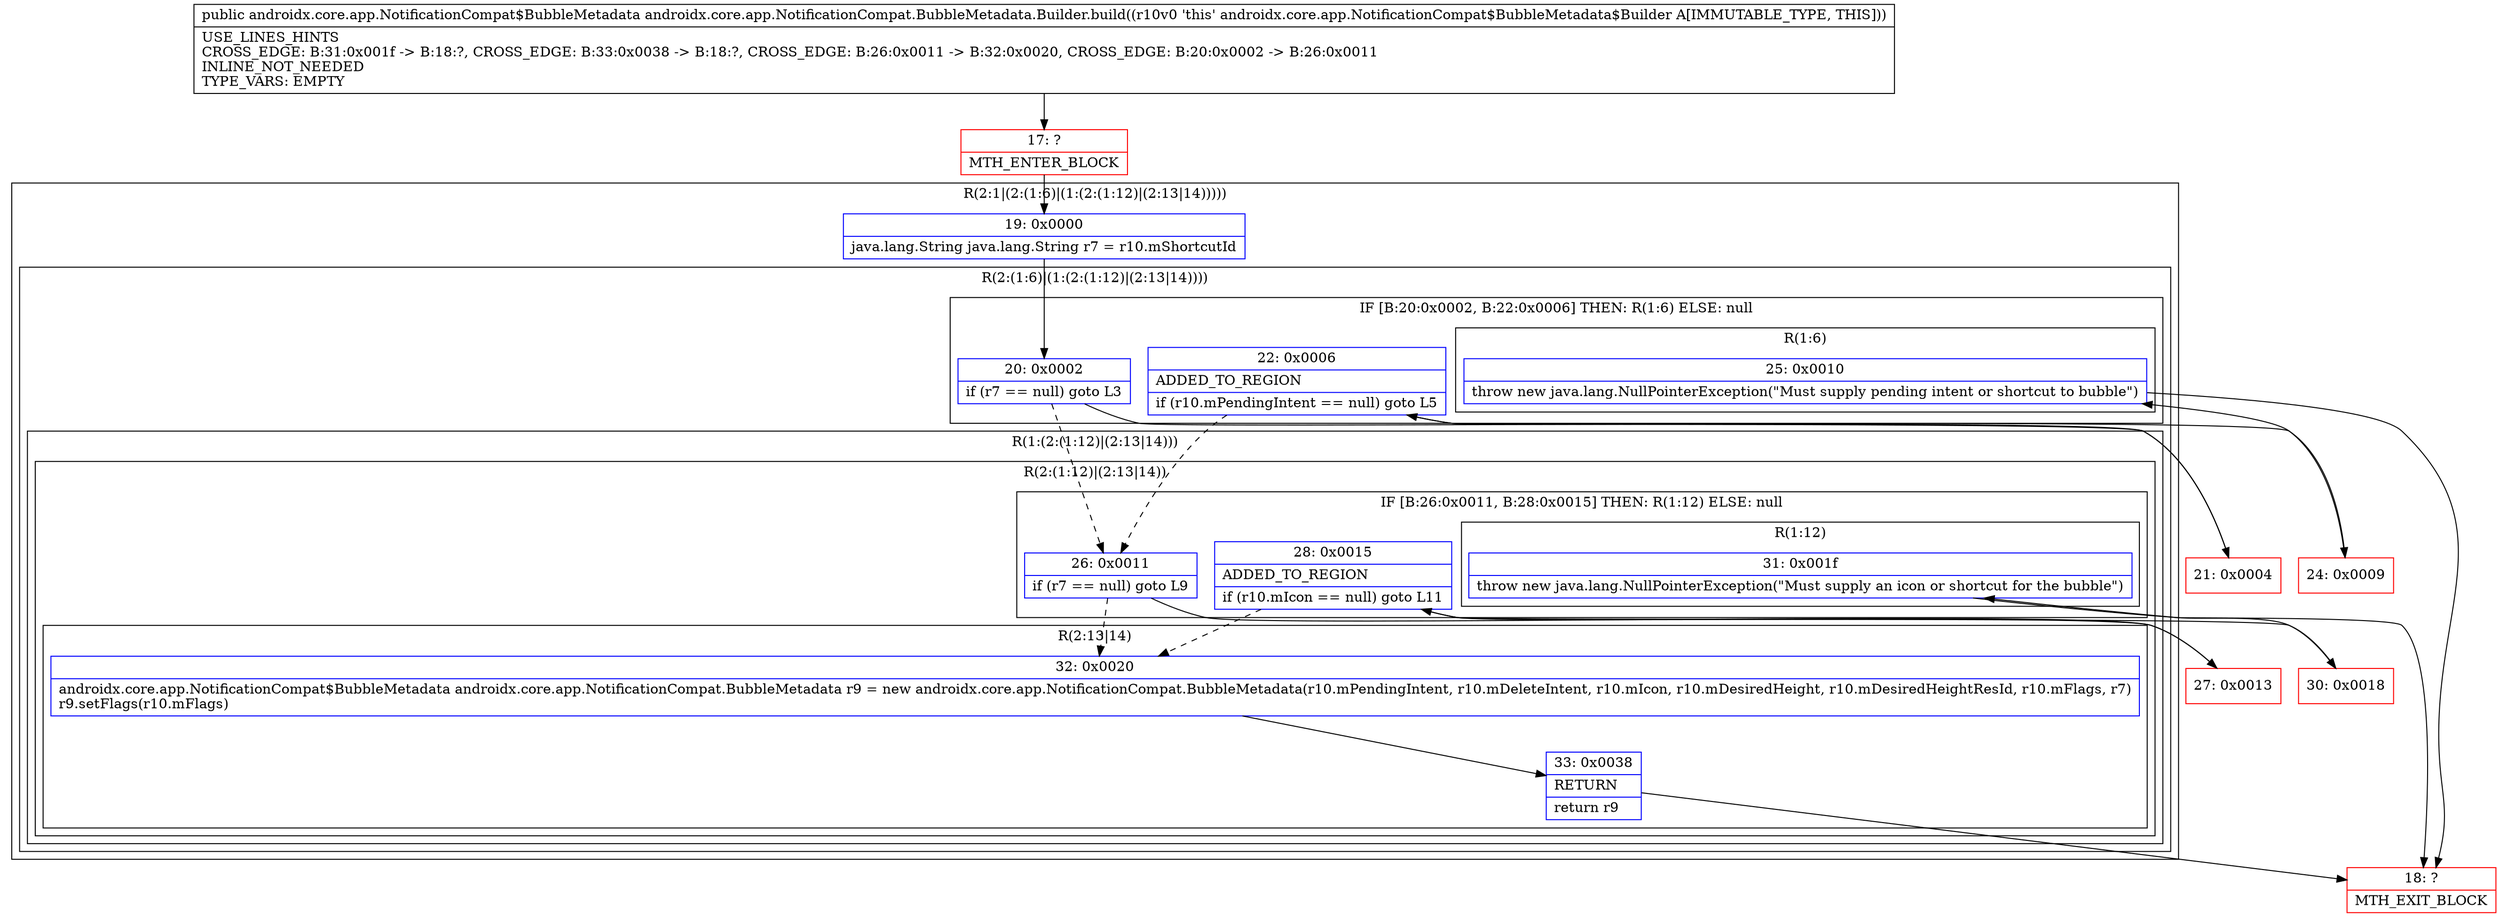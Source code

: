 digraph "CFG forandroidx.core.app.NotificationCompat.BubbleMetadata.Builder.build()Landroidx\/core\/app\/NotificationCompat$BubbleMetadata;" {
subgraph cluster_Region_341834384 {
label = "R(2:1|(2:(1:6)|(1:(2:(1:12)|(2:13|14)))))";
node [shape=record,color=blue];
Node_19 [shape=record,label="{19\:\ 0x0000|java.lang.String java.lang.String r7 = r10.mShortcutId\l}"];
subgraph cluster_Region_1565650769 {
label = "R(2:(1:6)|(1:(2:(1:12)|(2:13|14))))";
node [shape=record,color=blue];
subgraph cluster_IfRegion_1052194238 {
label = "IF [B:20:0x0002, B:22:0x0006] THEN: R(1:6) ELSE: null";
node [shape=record,color=blue];
Node_20 [shape=record,label="{20\:\ 0x0002|if (r7 == null) goto L3\l}"];
Node_22 [shape=record,label="{22\:\ 0x0006|ADDED_TO_REGION\l|if (r10.mPendingIntent == null) goto L5\l}"];
subgraph cluster_Region_999004007 {
label = "R(1:6)";
node [shape=record,color=blue];
Node_25 [shape=record,label="{25\:\ 0x0010|throw new java.lang.NullPointerException(\"Must supply pending intent or shortcut to bubble\")\l}"];
}
}
subgraph cluster_Region_1708046017 {
label = "R(1:(2:(1:12)|(2:13|14)))";
node [shape=record,color=blue];
subgraph cluster_Region_601317292 {
label = "R(2:(1:12)|(2:13|14))";
node [shape=record,color=blue];
subgraph cluster_IfRegion_1775348912 {
label = "IF [B:26:0x0011, B:28:0x0015] THEN: R(1:12) ELSE: null";
node [shape=record,color=blue];
Node_26 [shape=record,label="{26\:\ 0x0011|if (r7 == null) goto L9\l}"];
Node_28 [shape=record,label="{28\:\ 0x0015|ADDED_TO_REGION\l|if (r10.mIcon == null) goto L11\l}"];
subgraph cluster_Region_1907230688 {
label = "R(1:12)";
node [shape=record,color=blue];
Node_31 [shape=record,label="{31\:\ 0x001f|throw new java.lang.NullPointerException(\"Must supply an icon or shortcut for the bubble\")\l}"];
}
}
subgraph cluster_Region_1310975646 {
label = "R(2:13|14)";
node [shape=record,color=blue];
Node_32 [shape=record,label="{32\:\ 0x0020|androidx.core.app.NotificationCompat$BubbleMetadata androidx.core.app.NotificationCompat.BubbleMetadata r9 = new androidx.core.app.NotificationCompat.BubbleMetadata(r10.mPendingIntent, r10.mDeleteIntent, r10.mIcon, r10.mDesiredHeight, r10.mDesiredHeightResId, r10.mFlags, r7)\lr9.setFlags(r10.mFlags)\l}"];
Node_33 [shape=record,label="{33\:\ 0x0038|RETURN\l|return r9\l}"];
}
}
}
}
}
Node_17 [shape=record,color=red,label="{17\:\ ?|MTH_ENTER_BLOCK\l}"];
Node_21 [shape=record,color=red,label="{21\:\ 0x0004}"];
Node_24 [shape=record,color=red,label="{24\:\ 0x0009}"];
Node_18 [shape=record,color=red,label="{18\:\ ?|MTH_EXIT_BLOCK\l}"];
Node_27 [shape=record,color=red,label="{27\:\ 0x0013}"];
Node_30 [shape=record,color=red,label="{30\:\ 0x0018}"];
MethodNode[shape=record,label="{public androidx.core.app.NotificationCompat$BubbleMetadata androidx.core.app.NotificationCompat.BubbleMetadata.Builder.build((r10v0 'this' androidx.core.app.NotificationCompat$BubbleMetadata$Builder A[IMMUTABLE_TYPE, THIS]))  | USE_LINES_HINTS\lCROSS_EDGE: B:31:0x001f \-\> B:18:?, CROSS_EDGE: B:33:0x0038 \-\> B:18:?, CROSS_EDGE: B:26:0x0011 \-\> B:32:0x0020, CROSS_EDGE: B:20:0x0002 \-\> B:26:0x0011\lINLINE_NOT_NEEDED\lTYPE_VARS: EMPTY\l}"];
MethodNode -> Node_17;Node_19 -> Node_20;
Node_20 -> Node_21;
Node_20 -> Node_26[style=dashed];
Node_22 -> Node_24;
Node_22 -> Node_26[style=dashed];
Node_25 -> Node_18;
Node_26 -> Node_27;
Node_26 -> Node_32[style=dashed];
Node_28 -> Node_30;
Node_28 -> Node_32[style=dashed];
Node_31 -> Node_18;
Node_32 -> Node_33;
Node_33 -> Node_18;
Node_17 -> Node_19;
Node_21 -> Node_22;
Node_24 -> Node_25;
Node_27 -> Node_28;
Node_30 -> Node_31;
}

